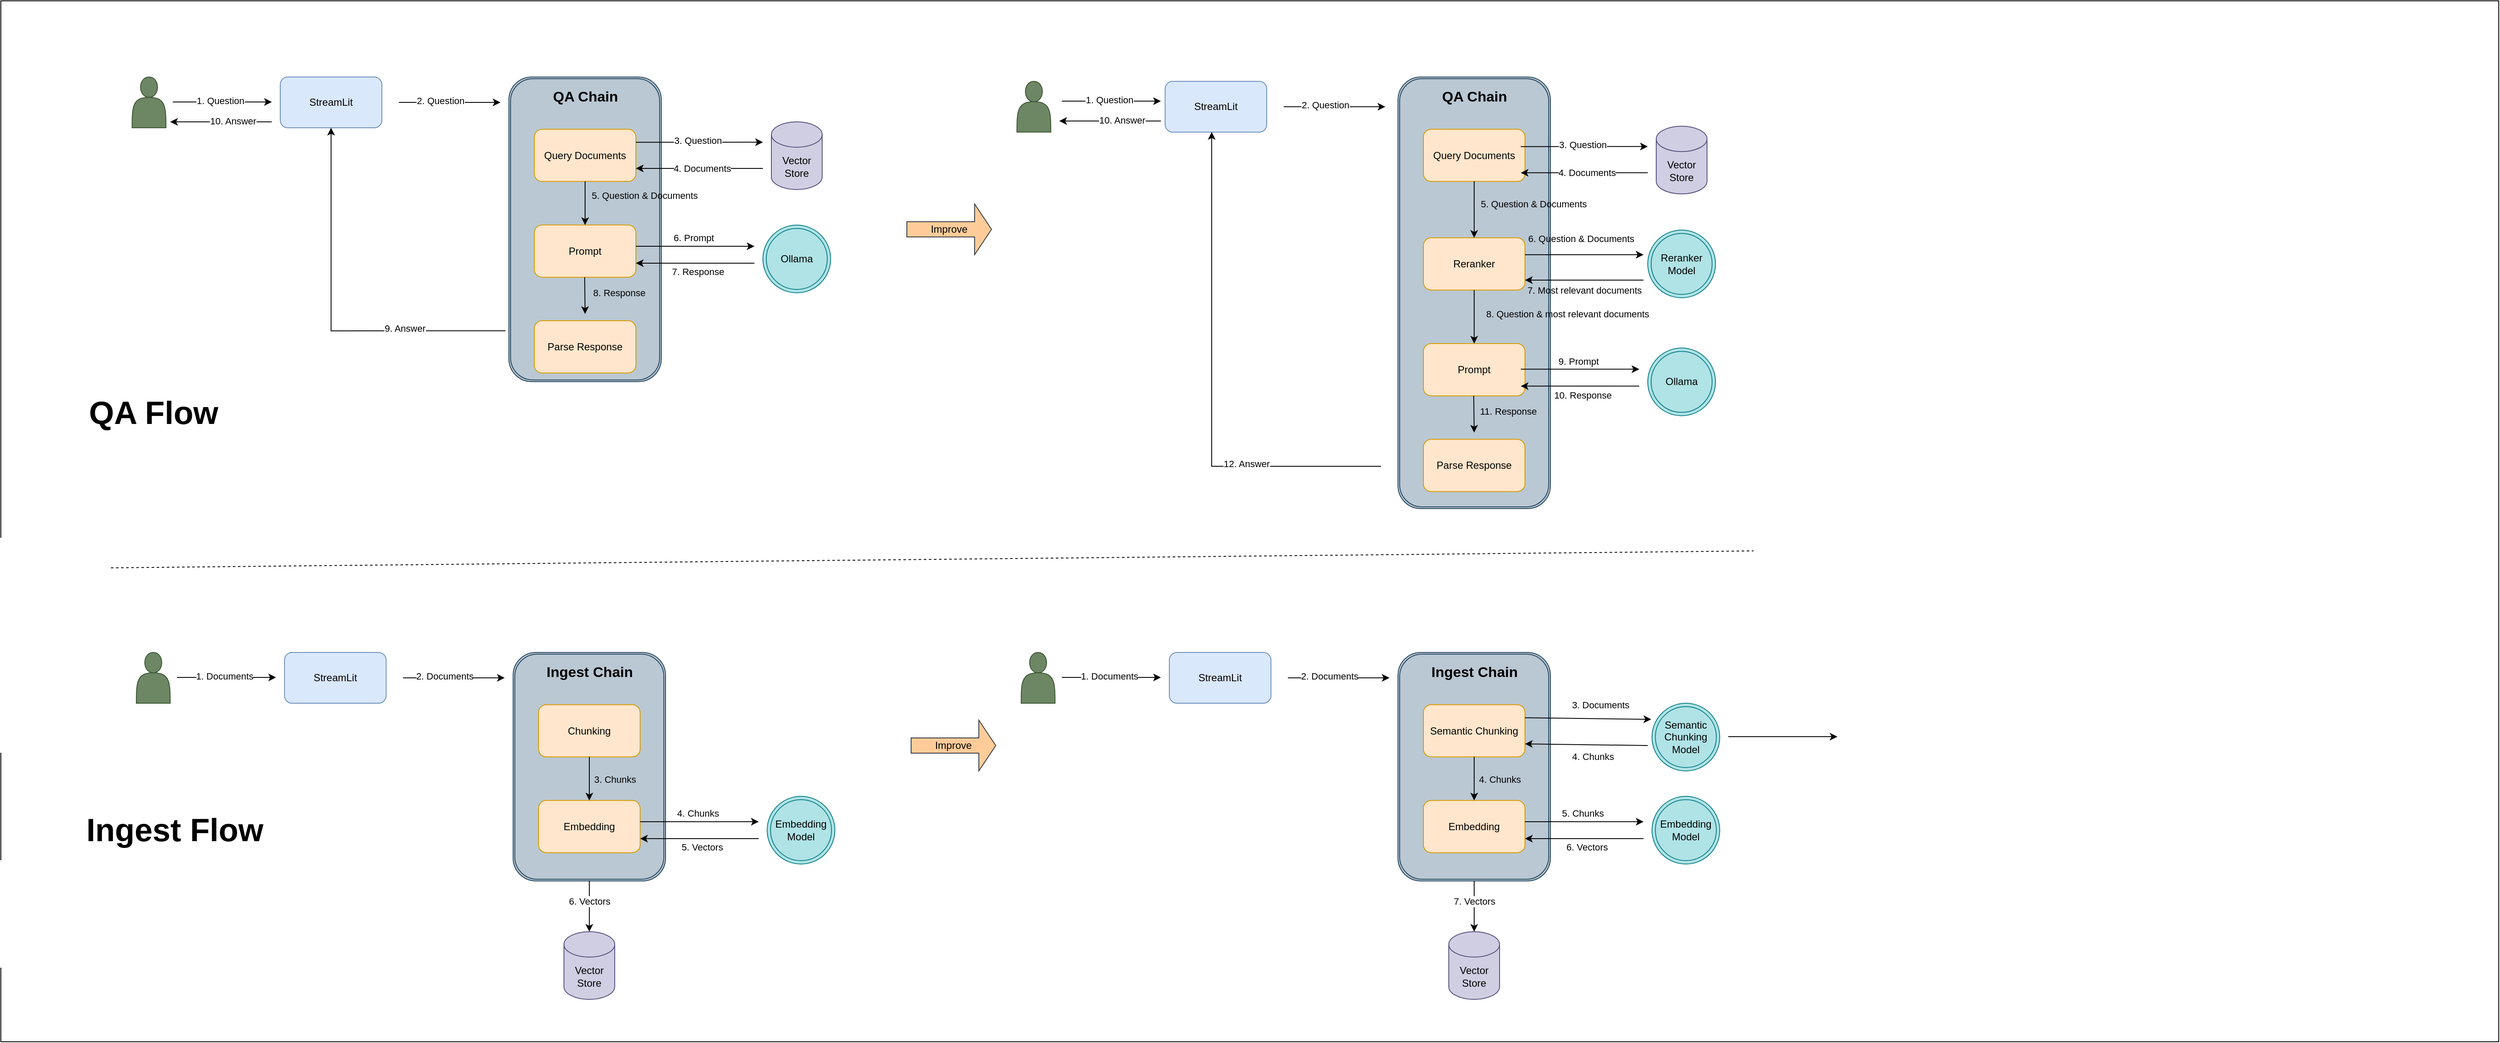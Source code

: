 <mxfile version="24.4.10" type="device">
  <diagram name="Page-1" id="EE2PM3FsLbXHwltCXNEt">
    <mxGraphModel dx="3718" dy="2690" grid="1" gridSize="10" guides="1" tooltips="1" connect="1" arrows="1" fold="1" page="1" pageScale="1" pageWidth="850" pageHeight="1100" background="#FFFFFF" math="0" shadow="0">
      <root>
        <mxCell id="0" />
        <mxCell id="1" parent="0" />
        <mxCell id="Gy90MqNg_HtpVehW9Zwi-221" value="" style="rounded=0;html=1;whiteSpace=wrap;movable=0;resizable=0;rotatable=0;deletable=0;editable=0;locked=1;connectable=0;" parent="1" vertex="1">
          <mxGeometry x="-110" y="-30" width="2950" height="1230" as="geometry" />
        </mxCell>
        <mxCell id="Gy90MqNg_HtpVehW9Zwi-54" value="" style="shape=actor;whiteSpace=wrap;html=1;fillColor=#6d8764;fontColor=#ffffff;strokeColor=#3A5431;" parent="1" vertex="1">
          <mxGeometry x="45" y="60" width="40" height="60" as="geometry" />
        </mxCell>
        <mxCell id="Gy90MqNg_HtpVehW9Zwi-55" value="StreamLit" style="rounded=1;whiteSpace=wrap;html=1;fillColor=#dae8fc;strokeColor=#6c8ebf;" parent="1" vertex="1">
          <mxGeometry x="220" y="60" width="120" height="60" as="geometry" />
        </mxCell>
        <mxCell id="Gy90MqNg_HtpVehW9Zwi-57" value="" style="endArrow=classic;html=1;rounded=0;" parent="1" edge="1">
          <mxGeometry width="50" height="50" relative="1" as="geometry">
            <mxPoint x="93" y="89.5" as="sourcePoint" />
            <mxPoint x="210" y="89.5" as="targetPoint" />
          </mxGeometry>
        </mxCell>
        <mxCell id="Gy90MqNg_HtpVehW9Zwi-58" value="1. Question" style="edgeLabel;html=1;align=center;verticalAlign=middle;resizable=0;points=[];" parent="Gy90MqNg_HtpVehW9Zwi-57" vertex="1" connectable="0">
          <mxGeometry x="-0.043" y="3" relative="1" as="geometry">
            <mxPoint y="1" as="offset" />
          </mxGeometry>
        </mxCell>
        <mxCell id="Gy90MqNg_HtpVehW9Zwi-63" value="" style="group" parent="1" vertex="1" connectable="0">
          <mxGeometry x="490" y="60" width="180" height="360" as="geometry" />
        </mxCell>
        <mxCell id="Gy90MqNg_HtpVehW9Zwi-62" value="" style="shape=ext;double=1;rounded=1;whiteSpace=wrap;html=1;glass=0;fillColor=#bac8d3;strokeColor=#23445d;" parent="Gy90MqNg_HtpVehW9Zwi-63" vertex="1">
          <mxGeometry width="180" height="360.0" as="geometry" />
        </mxCell>
        <mxCell id="Gy90MqNg_HtpVehW9Zwi-61" value="Parse Response" style="rounded=1;whiteSpace=wrap;html=1;fillColor=#ffe6cc;strokeColor=#d79b00;" parent="Gy90MqNg_HtpVehW9Zwi-63" vertex="1">
          <mxGeometry x="30" y="288" width="120" height="61.714" as="geometry" />
        </mxCell>
        <mxCell id="Gy90MqNg_HtpVehW9Zwi-60" value="Prompt" style="rounded=1;whiteSpace=wrap;html=1;fillColor=#ffe6cc;strokeColor=#d79b00;" parent="Gy90MqNg_HtpVehW9Zwi-63" vertex="1">
          <mxGeometry x="30" y="174.857" width="120" height="61.714" as="geometry" />
        </mxCell>
        <mxCell id="Gy90MqNg_HtpVehW9Zwi-59" value="Query Documents" style="rounded=1;whiteSpace=wrap;html=1;fillColor=#ffe6cc;strokeColor=#d79b00;" parent="Gy90MqNg_HtpVehW9Zwi-63" vertex="1">
          <mxGeometry x="30" y="61.714" width="120" height="61.714" as="geometry" />
        </mxCell>
        <mxCell id="Gy90MqNg_HtpVehW9Zwi-67" value="&lt;font style=&quot;font-size: 17px;&quot;&gt;QA Chain&lt;/font&gt;" style="text;strokeColor=none;fillColor=none;html=1;fontSize=24;fontStyle=1;verticalAlign=middle;align=center;" parent="Gy90MqNg_HtpVehW9Zwi-63" vertex="1">
          <mxGeometry x="40" width="100" height="41.143" as="geometry" />
        </mxCell>
        <mxCell id="Gy90MqNg_HtpVehW9Zwi-74" value="" style="endArrow=classic;html=1;rounded=0;exitX=0.5;exitY=1;exitDx=0;exitDy=0;entryX=0.5;entryY=0;entryDx=0;entryDy=0;" parent="Gy90MqNg_HtpVehW9Zwi-63" source="Gy90MqNg_HtpVehW9Zwi-59" target="Gy90MqNg_HtpVehW9Zwi-60" edge="1">
          <mxGeometry width="50" height="50" relative="1" as="geometry">
            <mxPoint x="-70" y="150" as="sourcePoint" />
            <mxPoint x="-20" y="100" as="targetPoint" />
          </mxGeometry>
        </mxCell>
        <mxCell id="Gy90MqNg_HtpVehW9Zwi-75" value="5. Question &amp;amp; Documents" style="edgeLabel;html=1;align=center;verticalAlign=middle;resizable=0;points=[];labelBackgroundColor=none;" parent="Gy90MqNg_HtpVehW9Zwi-74" vertex="1" connectable="0">
          <mxGeometry x="-0.472" y="1" relative="1" as="geometry">
            <mxPoint x="69" y="3" as="offset" />
          </mxGeometry>
        </mxCell>
        <mxCell id="Gy90MqNg_HtpVehW9Zwi-83" value="" style="endArrow=classic;html=1;rounded=0;" parent="Gy90MqNg_HtpVehW9Zwi-63" edge="1">
          <mxGeometry width="50" height="50" relative="1" as="geometry">
            <mxPoint x="89.5" y="236.57" as="sourcePoint" />
            <mxPoint x="90" y="280" as="targetPoint" />
          </mxGeometry>
        </mxCell>
        <mxCell id="Gy90MqNg_HtpVehW9Zwi-84" value="8. Response" style="edgeLabel;html=1;align=center;verticalAlign=middle;resizable=0;points=[];labelBackgroundColor=none;" parent="Gy90MqNg_HtpVehW9Zwi-63" vertex="1" connectable="0">
          <mxGeometry x="130" y="254.999" as="geometry" />
        </mxCell>
        <mxCell id="Gy90MqNg_HtpVehW9Zwi-65" value="" style="endArrow=classic;html=1;rounded=0;" parent="1" edge="1">
          <mxGeometry width="50" height="50" relative="1" as="geometry">
            <mxPoint x="360" y="90" as="sourcePoint" />
            <mxPoint x="480" y="90" as="targetPoint" />
          </mxGeometry>
        </mxCell>
        <mxCell id="Gy90MqNg_HtpVehW9Zwi-66" value="2. Question" style="edgeLabel;html=1;align=center;verticalAlign=middle;resizable=0;points=[];" parent="Gy90MqNg_HtpVehW9Zwi-65" vertex="1" connectable="0">
          <mxGeometry x="-0.183" y="2" relative="1" as="geometry">
            <mxPoint as="offset" />
          </mxGeometry>
        </mxCell>
        <mxCell id="Gy90MqNg_HtpVehW9Zwi-68" value="Vector Store" style="shape=cylinder3;whiteSpace=wrap;html=1;boundedLbl=1;backgroundOutline=1;size=15;fillColor=#d0cee2;strokeColor=#56517e;" parent="1" vertex="1">
          <mxGeometry x="800" y="113" width="60" height="80" as="geometry" />
        </mxCell>
        <mxCell id="Gy90MqNg_HtpVehW9Zwi-69" value="" style="endArrow=classic;html=1;rounded=0;exitX=1;exitY=0.25;exitDx=0;exitDy=0;" parent="1" source="Gy90MqNg_HtpVehW9Zwi-59" edge="1">
          <mxGeometry width="50" height="50" relative="1" as="geometry">
            <mxPoint x="680" y="140" as="sourcePoint" />
            <mxPoint x="790" y="137" as="targetPoint" />
          </mxGeometry>
        </mxCell>
        <mxCell id="Gy90MqNg_HtpVehW9Zwi-71" value="3. Question" style="edgeLabel;html=1;align=center;verticalAlign=middle;resizable=0;points=[];" parent="Gy90MqNg_HtpVehW9Zwi-69" vertex="1" connectable="0">
          <mxGeometry x="-0.027" y="2" relative="1" as="geometry">
            <mxPoint as="offset" />
          </mxGeometry>
        </mxCell>
        <mxCell id="Gy90MqNg_HtpVehW9Zwi-72" value="" style="endArrow=classic;html=1;rounded=0;entryX=1;entryY=0.75;entryDx=0;entryDy=0;" parent="1" target="Gy90MqNg_HtpVehW9Zwi-59" edge="1">
          <mxGeometry width="50" height="50" relative="1" as="geometry">
            <mxPoint x="790" y="168" as="sourcePoint" />
            <mxPoint x="470" y="160" as="targetPoint" />
          </mxGeometry>
        </mxCell>
        <mxCell id="Gy90MqNg_HtpVehW9Zwi-73" value="4. Documents" style="edgeLabel;html=1;align=center;verticalAlign=middle;resizable=0;points=[];" parent="Gy90MqNg_HtpVehW9Zwi-72" vertex="1" connectable="0">
          <mxGeometry x="-0.04" relative="1" as="geometry">
            <mxPoint as="offset" />
          </mxGeometry>
        </mxCell>
        <mxCell id="Gy90MqNg_HtpVehW9Zwi-76" value="Ollama" style="ellipse;shape=doubleEllipse;whiteSpace=wrap;html=1;aspect=fixed;fillColor=#b0e3e6;strokeColor=#0e8088;" parent="1" vertex="1">
          <mxGeometry x="790" y="235" width="80" height="80" as="geometry" />
        </mxCell>
        <mxCell id="Gy90MqNg_HtpVehW9Zwi-77" value="" style="endArrow=classic;html=1;rounded=0;exitX=1;exitY=0.25;exitDx=0;exitDy=0;" parent="1" edge="1">
          <mxGeometry width="50" height="50" relative="1" as="geometry">
            <mxPoint x="640" y="260" as="sourcePoint" />
            <mxPoint x="780" y="260" as="targetPoint" />
          </mxGeometry>
        </mxCell>
        <mxCell id="Gy90MqNg_HtpVehW9Zwi-78" value="6. Prompt" style="edgeLabel;html=1;align=center;verticalAlign=middle;resizable=0;points=[];labelBackgroundColor=none;" parent="Gy90MqNg_HtpVehW9Zwi-77" vertex="1" connectable="0">
          <mxGeometry x="-0.027" y="2" relative="1" as="geometry">
            <mxPoint y="-8" as="offset" />
          </mxGeometry>
        </mxCell>
        <mxCell id="Gy90MqNg_HtpVehW9Zwi-81" value="" style="endArrow=classic;html=1;rounded=0;entryX=1;entryY=0.75;entryDx=0;entryDy=0;" parent="1" edge="1">
          <mxGeometry width="50" height="50" relative="1" as="geometry">
            <mxPoint x="780" y="280" as="sourcePoint" />
            <mxPoint x="640" y="280" as="targetPoint" />
          </mxGeometry>
        </mxCell>
        <mxCell id="Gy90MqNg_HtpVehW9Zwi-82" value="7. Response" style="edgeLabel;html=1;align=center;verticalAlign=middle;resizable=0;points=[];" parent="Gy90MqNg_HtpVehW9Zwi-81" vertex="1" connectable="0">
          <mxGeometry x="-0.04" relative="1" as="geometry">
            <mxPoint y="10" as="offset" />
          </mxGeometry>
        </mxCell>
        <mxCell id="Gy90MqNg_HtpVehW9Zwi-85" value="" style="endArrow=classic;html=1;rounded=0;exitX=-0.022;exitY=0.833;exitDx=0;exitDy=0;exitPerimeter=0;entryX=0.5;entryY=1;entryDx=0;entryDy=0;" parent="1" source="Gy90MqNg_HtpVehW9Zwi-62" target="Gy90MqNg_HtpVehW9Zwi-55" edge="1">
          <mxGeometry width="50" height="50" relative="1" as="geometry">
            <mxPoint x="280" y="400" as="sourcePoint" />
            <mxPoint x="280" y="360" as="targetPoint" />
            <Array as="points">
              <mxPoint x="280" y="360" />
            </Array>
          </mxGeometry>
        </mxCell>
        <mxCell id="Gy90MqNg_HtpVehW9Zwi-86" value="9. Answer" style="edgeLabel;html=1;align=center;verticalAlign=middle;resizable=0;points=[];" parent="Gy90MqNg_HtpVehW9Zwi-85" vertex="1" connectable="0">
          <mxGeometry x="-0.466" y="-3" relative="1" as="geometry">
            <mxPoint as="offset" />
          </mxGeometry>
        </mxCell>
        <mxCell id="Gy90MqNg_HtpVehW9Zwi-87" value="" style="endArrow=classic;html=1;rounded=0;" parent="1" edge="1">
          <mxGeometry width="50" height="50" relative="1" as="geometry">
            <mxPoint x="210" y="113" as="sourcePoint" />
            <mxPoint x="90" y="113" as="targetPoint" />
          </mxGeometry>
        </mxCell>
        <mxCell id="Gy90MqNg_HtpVehW9Zwi-88" value="10. Answer" style="edgeLabel;html=1;align=center;verticalAlign=middle;resizable=0;points=[];" parent="Gy90MqNg_HtpVehW9Zwi-87" vertex="1" connectable="0">
          <mxGeometry x="-0.236" y="-1" relative="1" as="geometry">
            <mxPoint as="offset" />
          </mxGeometry>
        </mxCell>
        <mxCell id="Gy90MqNg_HtpVehW9Zwi-89" value="QA Flow" style="text;strokeColor=none;fillColor=none;html=1;fontSize=38;fontStyle=1;verticalAlign=middle;align=center;" parent="1" vertex="1">
          <mxGeometry x="20" y="436.71" width="100" height="40" as="geometry" />
        </mxCell>
        <mxCell id="Gy90MqNg_HtpVehW9Zwi-91" value="" style="shape=actor;whiteSpace=wrap;html=1;fillColor=#6d8764;fontColor=#ffffff;strokeColor=#3A5431;" parent="1" vertex="1">
          <mxGeometry x="50" y="740" width="40" height="60" as="geometry" />
        </mxCell>
        <mxCell id="Gy90MqNg_HtpVehW9Zwi-92" value="StreamLit" style="rounded=1;whiteSpace=wrap;html=1;fillColor=#dae8fc;strokeColor=#6c8ebf;" parent="1" vertex="1">
          <mxGeometry x="225" y="740" width="120" height="60" as="geometry" />
        </mxCell>
        <mxCell id="Gy90MqNg_HtpVehW9Zwi-93" value="" style="endArrow=classic;html=1;rounded=0;" parent="1" edge="1">
          <mxGeometry width="50" height="50" relative="1" as="geometry">
            <mxPoint x="98" y="769.5" as="sourcePoint" />
            <mxPoint x="215" y="769.5" as="targetPoint" />
          </mxGeometry>
        </mxCell>
        <mxCell id="Gy90MqNg_HtpVehW9Zwi-94" value="1. Documents" style="edgeLabel;html=1;align=center;verticalAlign=middle;resizable=0;points=[];" parent="Gy90MqNg_HtpVehW9Zwi-93" vertex="1" connectable="0">
          <mxGeometry x="-0.043" y="3" relative="1" as="geometry">
            <mxPoint y="1" as="offset" />
          </mxGeometry>
        </mxCell>
        <mxCell id="Gy90MqNg_HtpVehW9Zwi-105" value="" style="endArrow=classic;html=1;rounded=0;" parent="1" edge="1">
          <mxGeometry width="50" height="50" relative="1" as="geometry">
            <mxPoint x="365" y="770" as="sourcePoint" />
            <mxPoint x="485" y="770" as="targetPoint" />
          </mxGeometry>
        </mxCell>
        <mxCell id="Gy90MqNg_HtpVehW9Zwi-106" value="2. Documents" style="edgeLabel;html=1;align=center;verticalAlign=middle;resizable=0;points=[];" parent="Gy90MqNg_HtpVehW9Zwi-105" vertex="1" connectable="0">
          <mxGeometry x="-0.183" y="2" relative="1" as="geometry">
            <mxPoint as="offset" />
          </mxGeometry>
        </mxCell>
        <mxCell id="Gy90MqNg_HtpVehW9Zwi-107" value="Vector Store" style="shape=cylinder3;whiteSpace=wrap;html=1;boundedLbl=1;backgroundOutline=1;size=15;fillColor=#d0cee2;strokeColor=#56517e;" parent="1" vertex="1">
          <mxGeometry x="555" y="1070" width="60" height="80" as="geometry" />
        </mxCell>
        <mxCell id="Gy90MqNg_HtpVehW9Zwi-112" value="Embedding Model" style="ellipse;shape=doubleEllipse;whiteSpace=wrap;html=1;aspect=fixed;fillColor=#b0e3e6;strokeColor=#0e8088;" parent="1" vertex="1">
          <mxGeometry x="795" y="910" width="80" height="80" as="geometry" />
        </mxCell>
        <mxCell id="Gy90MqNg_HtpVehW9Zwi-121" value="Ingest Flow" style="text;strokeColor=none;fillColor=none;html=1;fontSize=38;fontStyle=1;verticalAlign=middle;align=center;" parent="1" vertex="1">
          <mxGeometry x="45" y="930" width="100" height="40" as="geometry" />
        </mxCell>
        <mxCell id="Gy90MqNg_HtpVehW9Zwi-123" value="" style="group" parent="1" vertex="1" connectable="0">
          <mxGeometry x="495" y="740" width="180" height="270" as="geometry" />
        </mxCell>
        <mxCell id="Gy90MqNg_HtpVehW9Zwi-96" value="" style="shape=ext;double=1;rounded=1;whiteSpace=wrap;html=1;glass=0;fillColor=#bac8d3;strokeColor=#23445d;" parent="Gy90MqNg_HtpVehW9Zwi-123" vertex="1">
          <mxGeometry width="180" height="270" as="geometry" />
        </mxCell>
        <mxCell id="Gy90MqNg_HtpVehW9Zwi-98" value="Embedding" style="rounded=1;whiteSpace=wrap;html=1;fillColor=#ffe6cc;strokeColor=#d79b00;" parent="Gy90MqNg_HtpVehW9Zwi-123" vertex="1">
          <mxGeometry x="30" y="174.857" width="120" height="61.714" as="geometry" />
        </mxCell>
        <mxCell id="Gy90MqNg_HtpVehW9Zwi-99" value="Chunking" style="rounded=1;whiteSpace=wrap;html=1;fillColor=#ffe6cc;strokeColor=#d79b00;" parent="Gy90MqNg_HtpVehW9Zwi-123" vertex="1">
          <mxGeometry x="30" y="61.714" width="120" height="61.714" as="geometry" />
        </mxCell>
        <mxCell id="Gy90MqNg_HtpVehW9Zwi-100" value="&lt;font style=&quot;font-size: 17px;&quot;&gt;Ingest Chain&lt;/font&gt;" style="text;strokeColor=none;fillColor=none;html=1;fontSize=24;fontStyle=1;verticalAlign=middle;align=center;" parent="Gy90MqNg_HtpVehW9Zwi-123" vertex="1">
          <mxGeometry x="40" width="100" height="41.143" as="geometry" />
        </mxCell>
        <mxCell id="Gy90MqNg_HtpVehW9Zwi-101" value="" style="endArrow=classic;html=1;rounded=0;exitX=0.5;exitY=1;exitDx=0;exitDy=0;entryX=0.5;entryY=0;entryDx=0;entryDy=0;" parent="Gy90MqNg_HtpVehW9Zwi-123" source="Gy90MqNg_HtpVehW9Zwi-99" target="Gy90MqNg_HtpVehW9Zwi-98" edge="1">
          <mxGeometry width="50" height="50" relative="1" as="geometry">
            <mxPoint x="-70" y="150" as="sourcePoint" />
            <mxPoint x="-20" y="100" as="targetPoint" />
          </mxGeometry>
        </mxCell>
        <mxCell id="Gy90MqNg_HtpVehW9Zwi-102" value="3. Chunks" style="edgeLabel;html=1;align=center;verticalAlign=middle;resizable=0;points=[];labelBackgroundColor=none;" parent="Gy90MqNg_HtpVehW9Zwi-101" vertex="1" connectable="0">
          <mxGeometry x="-0.472" y="1" relative="1" as="geometry">
            <mxPoint x="29" y="13" as="offset" />
          </mxGeometry>
        </mxCell>
        <mxCell id="Gy90MqNg_HtpVehW9Zwi-115" value="" style="endArrow=classic;html=1;rounded=0;entryX=1;entryY=0.75;entryDx=0;entryDy=0;" parent="1" edge="1">
          <mxGeometry width="50" height="50" relative="1" as="geometry">
            <mxPoint x="785" y="960" as="sourcePoint" />
            <mxPoint x="645" y="960" as="targetPoint" />
          </mxGeometry>
        </mxCell>
        <mxCell id="Gy90MqNg_HtpVehW9Zwi-116" value="5. Vectors" style="edgeLabel;html=1;align=center;verticalAlign=middle;resizable=0;points=[];" parent="Gy90MqNg_HtpVehW9Zwi-115" vertex="1" connectable="0">
          <mxGeometry x="-0.04" relative="1" as="geometry">
            <mxPoint y="10" as="offset" />
          </mxGeometry>
        </mxCell>
        <mxCell id="Gy90MqNg_HtpVehW9Zwi-113" value="" style="endArrow=classic;html=1;rounded=0;exitX=1;exitY=0.25;exitDx=0;exitDy=0;" parent="1" edge="1">
          <mxGeometry width="50" height="50" relative="1" as="geometry">
            <mxPoint x="645" y="940" as="sourcePoint" />
            <mxPoint x="785" y="940" as="targetPoint" />
          </mxGeometry>
        </mxCell>
        <mxCell id="Gy90MqNg_HtpVehW9Zwi-114" value="4. Chunks" style="edgeLabel;html=1;align=center;verticalAlign=middle;resizable=0;points=[];labelBackgroundColor=none;" parent="Gy90MqNg_HtpVehW9Zwi-113" vertex="1" connectable="0">
          <mxGeometry x="-0.027" y="2" relative="1" as="geometry">
            <mxPoint y="-8" as="offset" />
          </mxGeometry>
        </mxCell>
        <mxCell id="Gy90MqNg_HtpVehW9Zwi-125" value="" style="endArrow=classic;html=1;rounded=0;exitX=0.5;exitY=1;exitDx=0;exitDy=0;entryX=0.5;entryY=0;entryDx=0;entryDy=0;entryPerimeter=0;" parent="1" source="Gy90MqNg_HtpVehW9Zwi-96" target="Gy90MqNg_HtpVehW9Zwi-107" edge="1">
          <mxGeometry width="50" height="50" relative="1" as="geometry">
            <mxPoint x="435" y="1130" as="sourcePoint" />
            <mxPoint x="485" y="1070" as="targetPoint" />
          </mxGeometry>
        </mxCell>
        <mxCell id="Gy90MqNg_HtpVehW9Zwi-126" value="6. Vectors" style="edgeLabel;html=1;align=center;verticalAlign=middle;resizable=0;points=[];" parent="Gy90MqNg_HtpVehW9Zwi-125" vertex="1" connectable="0">
          <mxGeometry x="-0.2" relative="1" as="geometry">
            <mxPoint as="offset" />
          </mxGeometry>
        </mxCell>
        <mxCell id="Gy90MqNg_HtpVehW9Zwi-127" value="Improve" style="shape=singleArrow;whiteSpace=wrap;html=1;fillColor=#ffcc99;strokeColor=#36393d;" parent="1" vertex="1">
          <mxGeometry x="960" y="210" width="100" height="60" as="geometry" />
        </mxCell>
        <mxCell id="Gy90MqNg_HtpVehW9Zwi-128" value="" style="shape=actor;whiteSpace=wrap;html=1;fillColor=#6d8764;fontColor=#ffffff;strokeColor=#3A5431;" parent="1" vertex="1">
          <mxGeometry x="1090" y="65.14" width="40" height="60" as="geometry" />
        </mxCell>
        <mxCell id="Gy90MqNg_HtpVehW9Zwi-129" value="StreamLit" style="rounded=1;whiteSpace=wrap;html=1;fillColor=#dae8fc;strokeColor=#6c8ebf;" parent="1" vertex="1">
          <mxGeometry x="1265" y="65.14" width="120" height="60" as="geometry" />
        </mxCell>
        <mxCell id="Gy90MqNg_HtpVehW9Zwi-139" value="" style="endArrow=classic;html=1;rounded=0;" parent="1" edge="1">
          <mxGeometry width="50" height="50" relative="1" as="geometry">
            <mxPoint x="1405" y="95.14" as="sourcePoint" />
            <mxPoint x="1525" y="95.14" as="targetPoint" />
          </mxGeometry>
        </mxCell>
        <mxCell id="Gy90MqNg_HtpVehW9Zwi-140" value="2. Question" style="edgeLabel;html=1;align=center;verticalAlign=middle;resizable=0;points=[];" parent="Gy90MqNg_HtpVehW9Zwi-139" vertex="1" connectable="0">
          <mxGeometry x="-0.183" y="2" relative="1" as="geometry">
            <mxPoint as="offset" />
          </mxGeometry>
        </mxCell>
        <mxCell id="Gy90MqNg_HtpVehW9Zwi-141" value="Vector Store" style="shape=cylinder3;whiteSpace=wrap;html=1;boundedLbl=1;backgroundOutline=1;size=15;fillColor=#d0cee2;strokeColor=#56517e;" parent="1" vertex="1">
          <mxGeometry x="1845" y="118.14" width="60" height="80" as="geometry" />
        </mxCell>
        <mxCell id="Gy90MqNg_HtpVehW9Zwi-146" value="Ollama" style="ellipse;shape=doubleEllipse;whiteSpace=wrap;html=1;aspect=fixed;fillColor=#b0e3e6;strokeColor=#0e8088;" parent="1" vertex="1">
          <mxGeometry x="1835" y="380.28" width="80" height="80" as="geometry" />
        </mxCell>
        <mxCell id="Gy90MqNg_HtpVehW9Zwi-151" value="" style="endArrow=classic;html=1;rounded=0;" parent="1" edge="1">
          <mxGeometry width="50" height="50" relative="1" as="geometry">
            <mxPoint x="1520" y="520" as="sourcePoint" />
            <mxPoint x="1320" y="125" as="targetPoint" />
            <Array as="points">
              <mxPoint x="1320" y="520" />
            </Array>
          </mxGeometry>
        </mxCell>
        <mxCell id="Gy90MqNg_HtpVehW9Zwi-152" value="12. Answer" style="edgeLabel;html=1;align=center;verticalAlign=middle;resizable=0;points=[];" parent="Gy90MqNg_HtpVehW9Zwi-151" vertex="1" connectable="0">
          <mxGeometry x="-0.466" y="-3" relative="1" as="geometry">
            <mxPoint as="offset" />
          </mxGeometry>
        </mxCell>
        <mxCell id="Gy90MqNg_HtpVehW9Zwi-164" value="" style="endArrow=classic;html=1;rounded=0;" parent="1" edge="1">
          <mxGeometry width="50" height="50" relative="1" as="geometry">
            <mxPoint x="1143" y="88.5" as="sourcePoint" />
            <mxPoint x="1260" y="88.5" as="targetPoint" />
          </mxGeometry>
        </mxCell>
        <mxCell id="Gy90MqNg_HtpVehW9Zwi-165" value="1. Question" style="edgeLabel;html=1;align=center;verticalAlign=middle;resizable=0;points=[];" parent="Gy90MqNg_HtpVehW9Zwi-164" vertex="1" connectable="0">
          <mxGeometry x="-0.043" y="3" relative="1" as="geometry">
            <mxPoint y="1" as="offset" />
          </mxGeometry>
        </mxCell>
        <mxCell id="Gy90MqNg_HtpVehW9Zwi-166" value="" style="endArrow=classic;html=1;rounded=0;" parent="1" edge="1">
          <mxGeometry width="50" height="50" relative="1" as="geometry">
            <mxPoint x="1260" y="112" as="sourcePoint" />
            <mxPoint x="1140" y="112" as="targetPoint" />
          </mxGeometry>
        </mxCell>
        <mxCell id="Gy90MqNg_HtpVehW9Zwi-167" value="10. Answer" style="edgeLabel;html=1;align=center;verticalAlign=middle;resizable=0;points=[];" parent="Gy90MqNg_HtpVehW9Zwi-166" vertex="1" connectable="0">
          <mxGeometry x="-0.236" y="-1" relative="1" as="geometry">
            <mxPoint as="offset" />
          </mxGeometry>
        </mxCell>
        <mxCell id="Gy90MqNg_HtpVehW9Zwi-155" value="" style="shape=ext;double=1;rounded=1;whiteSpace=wrap;html=1;glass=0;fillColor=#bac8d3;strokeColor=#23445d;" parent="1" vertex="1">
          <mxGeometry x="1540" y="60" width="180" height="510" as="geometry" />
        </mxCell>
        <mxCell id="Gy90MqNg_HtpVehW9Zwi-156" value="Parse Response" style="rounded=1;whiteSpace=wrap;html=1;fillColor=#ffe6cc;strokeColor=#d79b00;" parent="1" vertex="1">
          <mxGeometry x="1570" y="488.14" width="120" height="61.714" as="geometry" />
        </mxCell>
        <mxCell id="Gy90MqNg_HtpVehW9Zwi-157" value="Prompt" style="rounded=1;whiteSpace=wrap;html=1;fillColor=#ffe6cc;strokeColor=#d79b00;" parent="1" vertex="1">
          <mxGeometry x="1570" y="374.997" width="120" height="61.714" as="geometry" />
        </mxCell>
        <mxCell id="Gy90MqNg_HtpVehW9Zwi-158" value="Query Documents" style="rounded=1;whiteSpace=wrap;html=1;fillColor=#ffe6cc;strokeColor=#d79b00;" parent="1" vertex="1">
          <mxGeometry x="1570" y="121.714" width="120" height="61.714" as="geometry" />
        </mxCell>
        <mxCell id="Gy90MqNg_HtpVehW9Zwi-159" value="&lt;font style=&quot;font-size: 17px;&quot;&gt;QA Chain&lt;/font&gt;" style="text;strokeColor=none;fillColor=none;html=1;fontSize=24;fontStyle=1;verticalAlign=middle;align=center;" parent="1" vertex="1">
          <mxGeometry x="1580" y="60" width="100" height="41.143" as="geometry" />
        </mxCell>
        <mxCell id="Gy90MqNg_HtpVehW9Zwi-162" value="" style="endArrow=classic;html=1;rounded=0;" parent="1" edge="1">
          <mxGeometry width="50" height="50" relative="1" as="geometry">
            <mxPoint x="1629.5" y="436.71" as="sourcePoint" />
            <mxPoint x="1630" y="480.14" as="targetPoint" />
          </mxGeometry>
        </mxCell>
        <mxCell id="Gy90MqNg_HtpVehW9Zwi-163" value="11. Response" style="edgeLabel;html=1;align=center;verticalAlign=middle;resizable=0;points=[];labelBackgroundColor=none;" parent="1" vertex="1" connectable="0">
          <mxGeometry x="1670" y="455.139" as="geometry" />
        </mxCell>
        <mxCell id="Gy90MqNg_HtpVehW9Zwi-168" value="Reranker" style="rounded=1;whiteSpace=wrap;html=1;fillColor=#ffe6cc;strokeColor=#d79b00;" parent="1" vertex="1">
          <mxGeometry x="1570" y="250.004" width="120" height="61.714" as="geometry" />
        </mxCell>
        <mxCell id="Gy90MqNg_HtpVehW9Zwi-142" value="" style="endArrow=classic;html=1;rounded=0;exitX=1;exitY=0.25;exitDx=0;exitDy=0;" parent="1" edge="1">
          <mxGeometry width="50" height="50" relative="1" as="geometry">
            <mxPoint x="1685" y="142.283" as="sourcePoint" />
            <mxPoint x="1835" y="142.14" as="targetPoint" />
          </mxGeometry>
        </mxCell>
        <mxCell id="Gy90MqNg_HtpVehW9Zwi-143" value="3. Question" style="edgeLabel;html=1;align=center;verticalAlign=middle;resizable=0;points=[];" parent="Gy90MqNg_HtpVehW9Zwi-142" vertex="1" connectable="0">
          <mxGeometry x="-0.027" y="2" relative="1" as="geometry">
            <mxPoint as="offset" />
          </mxGeometry>
        </mxCell>
        <mxCell id="Gy90MqNg_HtpVehW9Zwi-144" value="" style="endArrow=classic;html=1;rounded=0;entryX=1;entryY=0.75;entryDx=0;entryDy=0;" parent="1" edge="1">
          <mxGeometry width="50" height="50" relative="1" as="geometry">
            <mxPoint x="1835" y="173.14" as="sourcePoint" />
            <mxPoint x="1685" y="173.14" as="targetPoint" />
          </mxGeometry>
        </mxCell>
        <mxCell id="Gy90MqNg_HtpVehW9Zwi-145" value="4. Documents" style="edgeLabel;html=1;align=center;verticalAlign=middle;resizable=0;points=[];" parent="Gy90MqNg_HtpVehW9Zwi-144" vertex="1" connectable="0">
          <mxGeometry x="-0.04" relative="1" as="geometry">
            <mxPoint as="offset" />
          </mxGeometry>
        </mxCell>
        <mxCell id="Gy90MqNg_HtpVehW9Zwi-147" value="" style="endArrow=classic;html=1;rounded=0;exitX=1;exitY=0.25;exitDx=0;exitDy=0;" parent="1" edge="1">
          <mxGeometry width="50" height="50" relative="1" as="geometry">
            <mxPoint x="1685" y="405.28" as="sourcePoint" />
            <mxPoint x="1825" y="405.28" as="targetPoint" />
          </mxGeometry>
        </mxCell>
        <mxCell id="Gy90MqNg_HtpVehW9Zwi-148" value="9. Prompt" style="edgeLabel;html=1;align=center;verticalAlign=middle;resizable=0;points=[];labelBackgroundColor=none;" parent="Gy90MqNg_HtpVehW9Zwi-147" vertex="1" connectable="0">
          <mxGeometry x="-0.027" y="2" relative="1" as="geometry">
            <mxPoint y="-8" as="offset" />
          </mxGeometry>
        </mxCell>
        <mxCell id="Gy90MqNg_HtpVehW9Zwi-149" value="" style="endArrow=classic;html=1;rounded=0;entryX=1;entryY=0.75;entryDx=0;entryDy=0;" parent="1" edge="1">
          <mxGeometry width="50" height="50" relative="1" as="geometry">
            <mxPoint x="1825" y="425.28" as="sourcePoint" />
            <mxPoint x="1685" y="425.28" as="targetPoint" />
          </mxGeometry>
        </mxCell>
        <mxCell id="Gy90MqNg_HtpVehW9Zwi-150" value="10. Response" style="edgeLabel;html=1;align=center;verticalAlign=middle;resizable=0;points=[];" parent="Gy90MqNg_HtpVehW9Zwi-149" vertex="1" connectable="0">
          <mxGeometry x="-0.04" relative="1" as="geometry">
            <mxPoint y="10" as="offset" />
          </mxGeometry>
        </mxCell>
        <mxCell id="Gy90MqNg_HtpVehW9Zwi-169" value="5. Question &amp;amp; Documents" style="endArrow=classic;html=1;rounded=0;entryX=0.5;entryY=0;entryDx=0;entryDy=0;labelBackgroundColor=none;" parent="1" target="Gy90MqNg_HtpVehW9Zwi-168" edge="1">
          <mxGeometry x="-0.197" y="70" width="50" height="50" relative="1" as="geometry">
            <mxPoint x="1630" y="183.14" as="sourcePoint" />
            <mxPoint x="1680" y="133.14" as="targetPoint" />
            <mxPoint as="offset" />
          </mxGeometry>
        </mxCell>
        <mxCell id="Gy90MqNg_HtpVehW9Zwi-170" value="" style="endArrow=classic;html=1;rounded=0;exitX=0.5;exitY=1;exitDx=0;exitDy=0;entryX=0.5;entryY=0;entryDx=0;entryDy=0;" parent="1" source="Gy90MqNg_HtpVehW9Zwi-168" target="Gy90MqNg_HtpVehW9Zwi-157" edge="1">
          <mxGeometry width="50" height="50" relative="1" as="geometry">
            <mxPoint x="1340" y="600" as="sourcePoint" />
            <mxPoint x="1390" y="550" as="targetPoint" />
          </mxGeometry>
        </mxCell>
        <mxCell id="Gy90MqNg_HtpVehW9Zwi-171" value="8. Question &amp;amp; most relevant documents" style="edgeLabel;html=1;align=center;verticalAlign=middle;resizable=0;points=[];labelBackgroundColor=none;" parent="Gy90MqNg_HtpVehW9Zwi-170" vertex="1" connectable="0">
          <mxGeometry x="-0.296" y="-2" relative="1" as="geometry">
            <mxPoint x="112" y="6" as="offset" />
          </mxGeometry>
        </mxCell>
        <mxCell id="Gy90MqNg_HtpVehW9Zwi-172" value="Reranker Model" style="ellipse;shape=doubleEllipse;whiteSpace=wrap;html=1;aspect=fixed;fillColor=#b0e3e6;strokeColor=#0e8088;" parent="1" vertex="1">
          <mxGeometry x="1835" y="240.86" width="80" height="80" as="geometry" />
        </mxCell>
        <mxCell id="Gy90MqNg_HtpVehW9Zwi-173" value="" style="endArrow=classic;html=1;rounded=0;" parent="1" edge="1">
          <mxGeometry width="50" height="50" relative="1" as="geometry">
            <mxPoint x="1690" y="270" as="sourcePoint" />
            <mxPoint x="1830" y="270" as="targetPoint" />
          </mxGeometry>
        </mxCell>
        <mxCell id="Gy90MqNg_HtpVehW9Zwi-174" value="6. Question &amp;amp; Documents" style="edgeLabel;html=1;align=center;verticalAlign=middle;resizable=0;points=[];labelBackgroundColor=none;" parent="Gy90MqNg_HtpVehW9Zwi-173" vertex="1" connectable="0">
          <mxGeometry x="-0.087" y="3" relative="1" as="geometry">
            <mxPoint x="2" y="-16" as="offset" />
          </mxGeometry>
        </mxCell>
        <mxCell id="Gy90MqNg_HtpVehW9Zwi-176" value="" style="endArrow=classic;html=1;rounded=0;" parent="1" edge="1">
          <mxGeometry width="50" height="50" relative="1" as="geometry">
            <mxPoint x="1830" y="300" as="sourcePoint" />
            <mxPoint x="1690" y="300" as="targetPoint" />
          </mxGeometry>
        </mxCell>
        <mxCell id="Gy90MqNg_HtpVehW9Zwi-177" value="7. Most relevant documents" style="edgeLabel;html=1;align=center;verticalAlign=middle;resizable=0;points=[];labelBackgroundColor=none;" parent="Gy90MqNg_HtpVehW9Zwi-176" vertex="1" connectable="0">
          <mxGeometry x="-0.271" y="2" relative="1" as="geometry">
            <mxPoint x="-19" y="10" as="offset" />
          </mxGeometry>
        </mxCell>
        <mxCell id="Gy90MqNg_HtpVehW9Zwi-178" value="Improve" style="shape=singleArrow;whiteSpace=wrap;html=1;fillColor=#ffcc99;strokeColor=#36393d;" parent="1" vertex="1">
          <mxGeometry x="965" y="820" width="100" height="60" as="geometry" />
        </mxCell>
        <mxCell id="Gy90MqNg_HtpVehW9Zwi-179" value="" style="shape=actor;whiteSpace=wrap;html=1;fillColor=#6d8764;fontColor=#ffffff;strokeColor=#3A5431;" parent="1" vertex="1">
          <mxGeometry x="1095" y="740" width="40" height="60" as="geometry" />
        </mxCell>
        <mxCell id="Gy90MqNg_HtpVehW9Zwi-180" value="StreamLit" style="rounded=1;whiteSpace=wrap;html=1;fillColor=#dae8fc;strokeColor=#6c8ebf;" parent="1" vertex="1">
          <mxGeometry x="1270" y="740" width="120" height="60" as="geometry" />
        </mxCell>
        <mxCell id="Gy90MqNg_HtpVehW9Zwi-181" value="" style="endArrow=classic;html=1;rounded=0;" parent="1" edge="1">
          <mxGeometry width="50" height="50" relative="1" as="geometry">
            <mxPoint x="1143" y="769.5" as="sourcePoint" />
            <mxPoint x="1260" y="769.5" as="targetPoint" />
          </mxGeometry>
        </mxCell>
        <mxCell id="Gy90MqNg_HtpVehW9Zwi-182" value="1. Documents" style="edgeLabel;html=1;align=center;verticalAlign=middle;resizable=0;points=[];" parent="Gy90MqNg_HtpVehW9Zwi-181" vertex="1" connectable="0">
          <mxGeometry x="-0.043" y="3" relative="1" as="geometry">
            <mxPoint y="1" as="offset" />
          </mxGeometry>
        </mxCell>
        <mxCell id="Gy90MqNg_HtpVehW9Zwi-183" value="" style="endArrow=classic;html=1;rounded=0;" parent="1" edge="1">
          <mxGeometry width="50" height="50" relative="1" as="geometry">
            <mxPoint x="1410" y="770" as="sourcePoint" />
            <mxPoint x="1530" y="770" as="targetPoint" />
          </mxGeometry>
        </mxCell>
        <mxCell id="Gy90MqNg_HtpVehW9Zwi-184" value="2. Documents" style="edgeLabel;html=1;align=center;verticalAlign=middle;resizable=0;points=[];" parent="Gy90MqNg_HtpVehW9Zwi-183" vertex="1" connectable="0">
          <mxGeometry x="-0.183" y="2" relative="1" as="geometry">
            <mxPoint as="offset" />
          </mxGeometry>
        </mxCell>
        <mxCell id="Gy90MqNg_HtpVehW9Zwi-185" value="Vector Store" style="shape=cylinder3;whiteSpace=wrap;html=1;boundedLbl=1;backgroundOutline=1;size=15;fillColor=#d0cee2;strokeColor=#56517e;" parent="1" vertex="1">
          <mxGeometry x="1600" y="1070" width="60" height="80" as="geometry" />
        </mxCell>
        <mxCell id="Gy90MqNg_HtpVehW9Zwi-186" value="Embedding Model" style="ellipse;shape=doubleEllipse;whiteSpace=wrap;html=1;aspect=fixed;fillColor=#b0e3e6;strokeColor=#0e8088;" parent="1" vertex="1">
          <mxGeometry x="1840" y="910" width="80" height="80" as="geometry" />
        </mxCell>
        <mxCell id="Gy90MqNg_HtpVehW9Zwi-188" value="" style="group" parent="1" vertex="1" connectable="0">
          <mxGeometry x="1540" y="740" width="180" height="270" as="geometry" />
        </mxCell>
        <mxCell id="Gy90MqNg_HtpVehW9Zwi-189" value="" style="shape=ext;double=1;rounded=1;whiteSpace=wrap;html=1;glass=0;fillColor=#bac8d3;strokeColor=#23445d;" parent="Gy90MqNg_HtpVehW9Zwi-188" vertex="1">
          <mxGeometry width="180" height="270" as="geometry" />
        </mxCell>
        <mxCell id="Gy90MqNg_HtpVehW9Zwi-190" value="Embedding" style="rounded=1;whiteSpace=wrap;html=1;fillColor=#ffe6cc;strokeColor=#d79b00;" parent="Gy90MqNg_HtpVehW9Zwi-188" vertex="1">
          <mxGeometry x="30" y="174.857" width="120" height="61.714" as="geometry" />
        </mxCell>
        <mxCell id="Gy90MqNg_HtpVehW9Zwi-191" value="Semantic Chunking" style="rounded=1;whiteSpace=wrap;html=1;fillColor=#ffe6cc;strokeColor=#d79b00;" parent="Gy90MqNg_HtpVehW9Zwi-188" vertex="1">
          <mxGeometry x="30" y="61.714" width="120" height="61.714" as="geometry" />
        </mxCell>
        <mxCell id="Gy90MqNg_HtpVehW9Zwi-192" value="&lt;font style=&quot;font-size: 17px;&quot;&gt;Ingest Chain&lt;/font&gt;" style="text;strokeColor=none;fillColor=none;html=1;fontSize=24;fontStyle=1;verticalAlign=middle;align=center;" parent="Gy90MqNg_HtpVehW9Zwi-188" vertex="1">
          <mxGeometry x="40" width="100" height="41.143" as="geometry" />
        </mxCell>
        <mxCell id="Gy90MqNg_HtpVehW9Zwi-193" value="" style="endArrow=classic;html=1;rounded=0;exitX=0.5;exitY=1;exitDx=0;exitDy=0;entryX=0.5;entryY=0;entryDx=0;entryDy=0;" parent="Gy90MqNg_HtpVehW9Zwi-188" source="Gy90MqNg_HtpVehW9Zwi-191" target="Gy90MqNg_HtpVehW9Zwi-190" edge="1">
          <mxGeometry width="50" height="50" relative="1" as="geometry">
            <mxPoint x="-70" y="150" as="sourcePoint" />
            <mxPoint x="-20" y="100" as="targetPoint" />
          </mxGeometry>
        </mxCell>
        <mxCell id="Gy90MqNg_HtpVehW9Zwi-194" value="4. Chunks" style="edgeLabel;html=1;align=center;verticalAlign=middle;resizable=0;points=[];labelBackgroundColor=none;" parent="Gy90MqNg_HtpVehW9Zwi-193" vertex="1" connectable="0">
          <mxGeometry x="-0.472" y="1" relative="1" as="geometry">
            <mxPoint x="29" y="13" as="offset" />
          </mxGeometry>
        </mxCell>
        <mxCell id="Gy90MqNg_HtpVehW9Zwi-195" value="" style="endArrow=classic;html=1;rounded=0;entryX=1;entryY=0.75;entryDx=0;entryDy=0;" parent="1" edge="1">
          <mxGeometry width="50" height="50" relative="1" as="geometry">
            <mxPoint x="1830" y="960" as="sourcePoint" />
            <mxPoint x="1690" y="960" as="targetPoint" />
          </mxGeometry>
        </mxCell>
        <mxCell id="Gy90MqNg_HtpVehW9Zwi-196" value="6. Vectors" style="edgeLabel;html=1;align=center;verticalAlign=middle;resizable=0;points=[];" parent="Gy90MqNg_HtpVehW9Zwi-195" vertex="1" connectable="0">
          <mxGeometry x="-0.04" relative="1" as="geometry">
            <mxPoint y="10" as="offset" />
          </mxGeometry>
        </mxCell>
        <mxCell id="Gy90MqNg_HtpVehW9Zwi-197" value="" style="endArrow=classic;html=1;rounded=0;exitX=1;exitY=0.25;exitDx=0;exitDy=0;" parent="1" edge="1">
          <mxGeometry width="50" height="50" relative="1" as="geometry">
            <mxPoint x="1690" y="940" as="sourcePoint" />
            <mxPoint x="1830" y="940" as="targetPoint" />
          </mxGeometry>
        </mxCell>
        <mxCell id="Gy90MqNg_HtpVehW9Zwi-198" value="5. Chunks" style="edgeLabel;html=1;align=center;verticalAlign=middle;resizable=0;points=[];labelBackgroundColor=none;" parent="Gy90MqNg_HtpVehW9Zwi-197" vertex="1" connectable="0">
          <mxGeometry x="-0.027" y="2" relative="1" as="geometry">
            <mxPoint y="-8" as="offset" />
          </mxGeometry>
        </mxCell>
        <mxCell id="Gy90MqNg_HtpVehW9Zwi-199" value="" style="endArrow=classic;html=1;rounded=0;exitX=0.5;exitY=1;exitDx=0;exitDy=0;entryX=0.5;entryY=0;entryDx=0;entryDy=0;entryPerimeter=0;" parent="1" source="Gy90MqNg_HtpVehW9Zwi-189" target="Gy90MqNg_HtpVehW9Zwi-185" edge="1">
          <mxGeometry width="50" height="50" relative="1" as="geometry">
            <mxPoint x="1480" y="1130" as="sourcePoint" />
            <mxPoint x="1530" y="1070" as="targetPoint" />
          </mxGeometry>
        </mxCell>
        <mxCell id="Gy90MqNg_HtpVehW9Zwi-200" value="7. Vectors" style="edgeLabel;html=1;align=center;verticalAlign=middle;resizable=0;points=[];" parent="Gy90MqNg_HtpVehW9Zwi-199" vertex="1" connectable="0">
          <mxGeometry x="-0.2" relative="1" as="geometry">
            <mxPoint as="offset" />
          </mxGeometry>
        </mxCell>
        <mxCell id="Gy90MqNg_HtpVehW9Zwi-201" value="Semantic Chunking Model" style="ellipse;shape=doubleEllipse;whiteSpace=wrap;html=1;aspect=fixed;fillColor=#b0e3e6;strokeColor=#0e8088;" parent="1" vertex="1">
          <mxGeometry x="1840" y="800" width="80" height="80" as="geometry" />
        </mxCell>
        <mxCell id="Gy90MqNg_HtpVehW9Zwi-202" value="" style="endArrow=classic;html=1;rounded=0;exitX=1;exitY=0.25;exitDx=0;exitDy=0;entryX=-0.012;entryY=0.238;entryDx=0;entryDy=0;entryPerimeter=0;" parent="1" source="Gy90MqNg_HtpVehW9Zwi-191" target="Gy90MqNg_HtpVehW9Zwi-201" edge="1">
          <mxGeometry width="50" height="50" relative="1" as="geometry">
            <mxPoint x="1735" y="900" as="sourcePoint" />
            <mxPoint x="1785" y="850" as="targetPoint" />
          </mxGeometry>
        </mxCell>
        <mxCell id="Gy90MqNg_HtpVehW9Zwi-203" value="3. Documents" style="edgeLabel;html=1;align=center;verticalAlign=middle;resizable=0;points=[];" parent="Gy90MqNg_HtpVehW9Zwi-202" vertex="1" connectable="0">
          <mxGeometry x="0.194" y="-1" relative="1" as="geometry">
            <mxPoint y="-18" as="offset" />
          </mxGeometry>
        </mxCell>
        <mxCell id="Gy90MqNg_HtpVehW9Zwi-204" value="" style="endArrow=classic;html=1;rounded=0;entryX=1;entryY=0.75;entryDx=0;entryDy=0;" parent="1" target="Gy90MqNg_HtpVehW9Zwi-191" edge="1">
          <mxGeometry width="50" height="50" relative="1" as="geometry">
            <mxPoint x="1835" y="850" as="sourcePoint" />
            <mxPoint x="1785" y="850" as="targetPoint" />
          </mxGeometry>
        </mxCell>
        <mxCell id="Gy90MqNg_HtpVehW9Zwi-205" value="4. Chunks" style="edgeLabel;html=1;align=center;verticalAlign=middle;resizable=0;points=[];" parent="Gy90MqNg_HtpVehW9Zwi-204" vertex="1" connectable="0">
          <mxGeometry x="-0.104" y="1" relative="1" as="geometry">
            <mxPoint y="13" as="offset" />
          </mxGeometry>
        </mxCell>
        <mxCell id="Gy90MqNg_HtpVehW9Zwi-222" value="" style="endArrow=none;dashed=1;html=1;rounded=0;" parent="1" edge="1">
          <mxGeometry width="50" height="50" relative="1" as="geometry">
            <mxPoint x="20" y="640" as="sourcePoint" />
            <mxPoint x="1960" y="620" as="targetPoint" />
          </mxGeometry>
        </mxCell>
        <mxCell id="U34OZjCwoeQafxLVJ4m2-1" value="" style="shape=image;verticalLabelPosition=bottom;labelBackgroundColor=default;verticalAlign=top;aspect=fixed;imageAspect=0;image=https://miro.medium.com/v2/resize:fit:700/1*L0YC_00dLYZERae8XLCU7Q.jpeg;" vertex="1" parent="1">
          <mxGeometry x="2070" y="740" width="730" height="312.85" as="geometry" />
        </mxCell>
        <mxCell id="U34OZjCwoeQafxLVJ4m2-2" value="" style="endArrow=classic;html=1;rounded=0;exitX=1;exitY=0.25;exitDx=0;exitDy=0;" edge="1" parent="1">
          <mxGeometry width="50" height="50" relative="1" as="geometry">
            <mxPoint x="1930" y="839.52" as="sourcePoint" />
            <mxPoint x="2059" y="839.52" as="targetPoint" />
          </mxGeometry>
        </mxCell>
      </root>
    </mxGraphModel>
  </diagram>
</mxfile>

